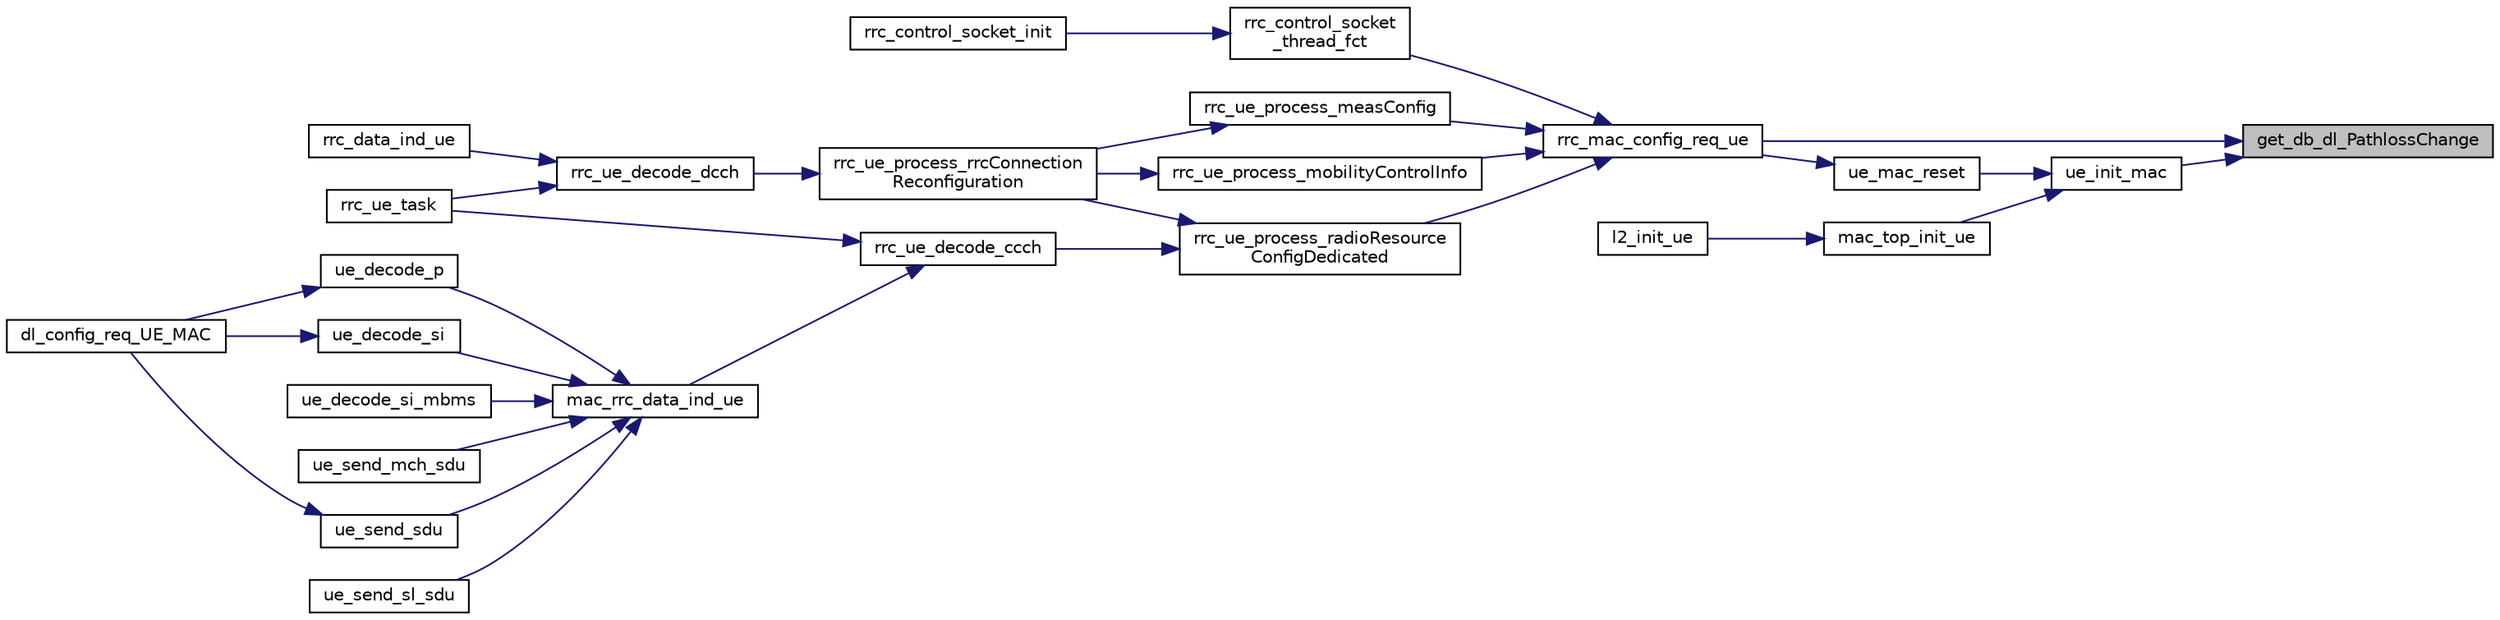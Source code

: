 digraph "get_db_dl_PathlossChange"
{
 // LATEX_PDF_SIZE
  edge [fontname="Helvetica",fontsize="10",labelfontname="Helvetica",labelfontsize="10"];
  node [fontname="Helvetica",fontsize="10",shape=record];
  rankdir="RL";
  Node1 [label="get_db_dl_PathlossChange",height=0.2,width=0.4,color="black", fillcolor="grey75", style="filled", fontcolor="black",tooltip="get the db form the path loss change configured by the higher layer"];
  Node1 -> Node2 [dir="back",color="midnightblue",fontsize="10",style="solid",fontname="Helvetica"];
  Node2 [label="rrc_mac_config_req_ue",height=0.2,width=0.4,color="black", fillcolor="white", style="filled",URL="$group____mac.html#gafe15012710aa9742582216918ff0f028",tooltip="RRC eNB Configuration primitive for PHY/MAC. Allows configuration of PHY/MAC resources based on Syste..."];
  Node2 -> Node3 [dir="back",color="midnightblue",fontsize="10",style="solid",fontname="Helvetica"];
  Node3 [label="rrc_control_socket\l_thread_fct",height=0.2,width=0.4,color="black", fillcolor="white", style="filled",URL="$group____rrc.html#gad66437282aad2439e38073002a653c65",tooltip="Process request from control socket."];
  Node3 -> Node4 [dir="back",color="midnightblue",fontsize="10",style="solid",fontname="Helvetica"];
  Node4 [label="rrc_control_socket_init",height=0.2,width=0.4,color="black", fillcolor="white", style="filled",URL="$group____rrc.html#ga7af004263ecb2003fbe5aa42f91f82d2",tooltip="Init control socket to listen to incoming packets from ProSe App."];
  Node2 -> Node5 [dir="back",color="midnightblue",fontsize="10",style="solid",fontname="Helvetica"];
  Node5 [label="rrc_ue_process_measConfig",height=0.2,width=0.4,color="black", fillcolor="white", style="filled",URL="$group____rrc.html#ga999d668c95a4d7f8a43f2b0abfd3428a",tooltip="Process a measConfig Message and configure PHY/MAC."];
  Node5 -> Node6 [dir="back",color="midnightblue",fontsize="10",style="solid",fontname="Helvetica"];
  Node6 [label="rrc_ue_process_rrcConnection\lReconfiguration",height=0.2,width=0.4,color="black", fillcolor="white", style="filled",URL="$group____rrc.html#ga69b91ce240794d9ff2ea05e081a0cb71",tooltip="process the received rrcConnectionReconfiguration message at UE"];
  Node6 -> Node7 [dir="back",color="midnightblue",fontsize="10",style="solid",fontname="Helvetica"];
  Node7 [label="rrc_ue_decode_dcch",height=0.2,width=0.4,color="black", fillcolor="white", style="filled",URL="$group____rrc.html#ga6dfdf38f6361516a60dc42aaf3090e05",tooltip="Decodes a DL-DCCH message and invokes appropriate routine to handle the message."];
  Node7 -> Node8 [dir="back",color="midnightblue",fontsize="10",style="solid",fontname="Helvetica"];
  Node8 [label="rrc_data_ind_ue",height=0.2,width=0.4,color="black", fillcolor="white", style="filled",URL="$L2__interface__ue_8c.html#a44b28f0e3904bcda3c99685a2d9a4e0e",tooltip=" "];
  Node7 -> Node9 [dir="back",color="midnightblue",fontsize="10",style="solid",fontname="Helvetica"];
  Node9 [label="rrc_ue_task",height=0.2,width=0.4,color="black", fillcolor="white", style="filled",URL="$group____rrc.html#ga0c758807c5db924014c340730b210f28",tooltip="RRC UE task."];
  Node2 -> Node10 [dir="back",color="midnightblue",fontsize="10",style="solid",fontname="Helvetica"];
  Node10 [label="rrc_ue_process_mobilityControlInfo",height=0.2,width=0.4,color="black", fillcolor="white", style="filled",URL="$group____rrc.html#ga0d6ee5967ee0dbddb40ec83052365f16",tooltip="Process MobilityControlInfo Message to proceed with handover and configure PHY/MAC."];
  Node10 -> Node6 [dir="back",color="midnightblue",fontsize="10",style="solid",fontname="Helvetica"];
  Node2 -> Node11 [dir="back",color="midnightblue",fontsize="10",style="solid",fontname="Helvetica"];
  Node11 [label="rrc_ue_process_radioResource\lConfigDedicated",height=0.2,width=0.4,color="black", fillcolor="white", style="filled",URL="$group____rrc.html#ga4a34b91b0d2ce41ace5eec79170facd8",tooltip="Process a RadioResourceConfigDedicated Message and configure PHY/MAC."];
  Node11 -> Node12 [dir="back",color="midnightblue",fontsize="10",style="solid",fontname="Helvetica"];
  Node12 [label="rrc_ue_decode_ccch",height=0.2,width=0.4,color="black", fillcolor="white", style="filled",URL="$group____rrc.html#gafeede0bc08155a888fc2c8f1d113a80d",tooltip="Decodes DL-CCCH message and invokes appropriate routine to handle the message."];
  Node12 -> Node13 [dir="back",color="midnightblue",fontsize="10",style="solid",fontname="Helvetica"];
  Node13 [label="mac_rrc_data_ind_ue",height=0.2,width=0.4,color="black", fillcolor="white", style="filled",URL="$group____rrc.html#ga81d228980a27c3379568d77e89865d35",tooltip=" "];
  Node13 -> Node14 [dir="back",color="midnightblue",fontsize="10",style="solid",fontname="Helvetica"];
  Node14 [label="ue_decode_p",height=0.2,width=0.4,color="black", fillcolor="white", style="filled",URL="$group____mac.html#gacb9383b30cfa1e89eb884c71184c38f5",tooltip=" "];
  Node14 -> Node15 [dir="back",color="midnightblue",fontsize="10",style="solid",fontname="Helvetica"];
  Node15 [label="dl_config_req_UE_MAC",height=0.2,width=0.4,color="black", fillcolor="white", style="filled",URL="$phy__stub__UE_8h.html#a72d909a6a600ac50080469c6b113d330",tooltip=" "];
  Node13 -> Node16 [dir="back",color="midnightblue",fontsize="10",style="solid",fontname="Helvetica"];
  Node16 [label="ue_decode_si",height=0.2,width=0.4,color="black", fillcolor="white", style="filled",URL="$group____mac.html#ga24e4a25ebe83757ad951d227d8a66380",tooltip=" "];
  Node16 -> Node15 [dir="back",color="midnightblue",fontsize="10",style="solid",fontname="Helvetica"];
  Node13 -> Node17 [dir="back",color="midnightblue",fontsize="10",style="solid",fontname="Helvetica"];
  Node17 [label="ue_decode_si_mbms",height=0.2,width=0.4,color="black", fillcolor="white", style="filled",URL="$group____mac.html#gac7dc4f7d76939d70d87665cb72de2b0a",tooltip=" "];
  Node13 -> Node18 [dir="back",color="midnightblue",fontsize="10",style="solid",fontname="Helvetica"];
  Node18 [label="ue_send_mch_sdu",height=0.2,width=0.4,color="black", fillcolor="white", style="filled",URL="$group____mac.html#ga1a523251e23101d551f32120b59821d6",tooltip=" "];
  Node13 -> Node19 [dir="back",color="midnightblue",fontsize="10",style="solid",fontname="Helvetica"];
  Node19 [label="ue_send_sdu",height=0.2,width=0.4,color="black", fillcolor="white", style="filled",URL="$group____mac.html#ga0e048d86d492024a8081694c4db1b205",tooltip=" "];
  Node19 -> Node15 [dir="back",color="midnightblue",fontsize="10",style="solid",fontname="Helvetica"];
  Node13 -> Node20 [dir="back",color="midnightblue",fontsize="10",style="solid",fontname="Helvetica"];
  Node20 [label="ue_send_sl_sdu",height=0.2,width=0.4,color="black", fillcolor="white", style="filled",URL="$group____mac.html#ga772d4b4e4d68df2cb7b07293bc786673",tooltip=" "];
  Node12 -> Node9 [dir="back",color="midnightblue",fontsize="10",style="solid",fontname="Helvetica"];
  Node11 -> Node6 [dir="back",color="midnightblue",fontsize="10",style="solid",fontname="Helvetica"];
  Node1 -> Node21 [dir="back",color="midnightblue",fontsize="10",style="solid",fontname="Helvetica"];
  Node21 [label="ue_init_mac",height=0.2,width=0.4,color="black", fillcolor="white", style="filled",URL="$group____mac.html#gabdd32b2e7149305840a1af51bf155c50",tooltip=" "];
  Node21 -> Node22 [dir="back",color="midnightblue",fontsize="10",style="solid",fontname="Helvetica"];
  Node22 [label="mac_top_init_ue",height=0.2,width=0.4,color="black", fillcolor="white", style="filled",URL="$main__ue_8c.html#acf142893afbda829d1b71631790e129c",tooltip=" "];
  Node22 -> Node23 [dir="back",color="midnightblue",fontsize="10",style="solid",fontname="Helvetica"];
  Node23 [label="l2_init_ue",height=0.2,width=0.4,color="black", fillcolor="white", style="filled",URL="$group____mac.html#ga88b1a5dde9de1a9b6c6a3bb25e39953e",tooltip=" "];
  Node21 -> Node24 [dir="back",color="midnightblue",fontsize="10",style="solid",fontname="Helvetica"];
  Node24 [label="ue_mac_reset",height=0.2,width=0.4,color="black", fillcolor="white", style="filled",URL="$group____mac.html#ga968bf9010590de196f107a6c6f8ed528",tooltip=" "];
  Node24 -> Node2 [dir="back",color="midnightblue",fontsize="10",style="solid",fontname="Helvetica"];
}

